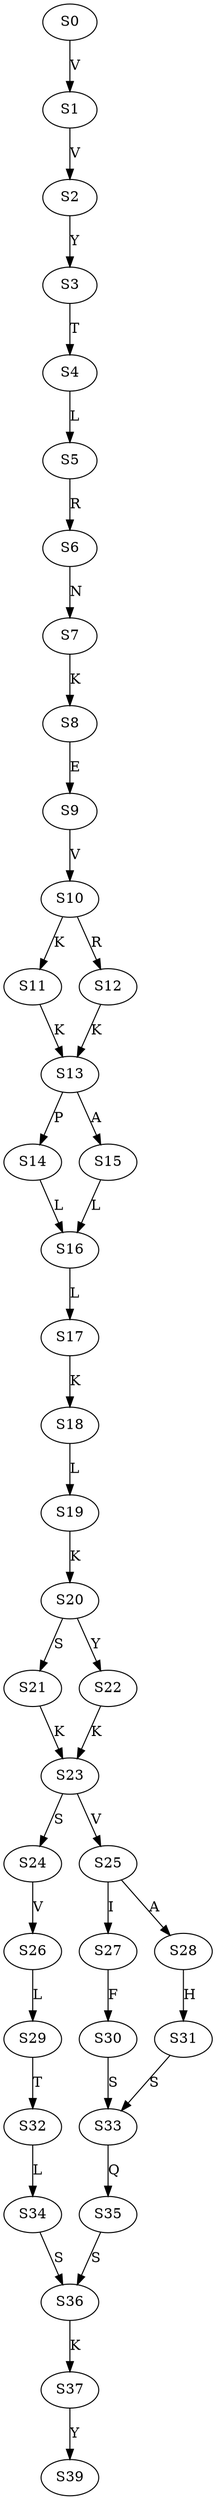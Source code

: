 strict digraph  {
	S0 -> S1 [ label = V ];
	S1 -> S2 [ label = V ];
	S2 -> S3 [ label = Y ];
	S3 -> S4 [ label = T ];
	S4 -> S5 [ label = L ];
	S5 -> S6 [ label = R ];
	S6 -> S7 [ label = N ];
	S7 -> S8 [ label = K ];
	S8 -> S9 [ label = E ];
	S9 -> S10 [ label = V ];
	S10 -> S11 [ label = K ];
	S10 -> S12 [ label = R ];
	S11 -> S13 [ label = K ];
	S12 -> S13 [ label = K ];
	S13 -> S14 [ label = P ];
	S13 -> S15 [ label = A ];
	S14 -> S16 [ label = L ];
	S15 -> S16 [ label = L ];
	S16 -> S17 [ label = L ];
	S17 -> S18 [ label = K ];
	S18 -> S19 [ label = L ];
	S19 -> S20 [ label = K ];
	S20 -> S21 [ label = S ];
	S20 -> S22 [ label = Y ];
	S21 -> S23 [ label = K ];
	S22 -> S23 [ label = K ];
	S23 -> S24 [ label = S ];
	S23 -> S25 [ label = V ];
	S24 -> S26 [ label = V ];
	S25 -> S27 [ label = I ];
	S25 -> S28 [ label = A ];
	S26 -> S29 [ label = L ];
	S27 -> S30 [ label = F ];
	S28 -> S31 [ label = H ];
	S29 -> S32 [ label = T ];
	S30 -> S33 [ label = S ];
	S31 -> S33 [ label = S ];
	S32 -> S34 [ label = L ];
	S33 -> S35 [ label = Q ];
	S34 -> S36 [ label = S ];
	S35 -> S36 [ label = S ];
	S36 -> S37 [ label = K ];
	S37 -> S39 [ label = Y ];
}
